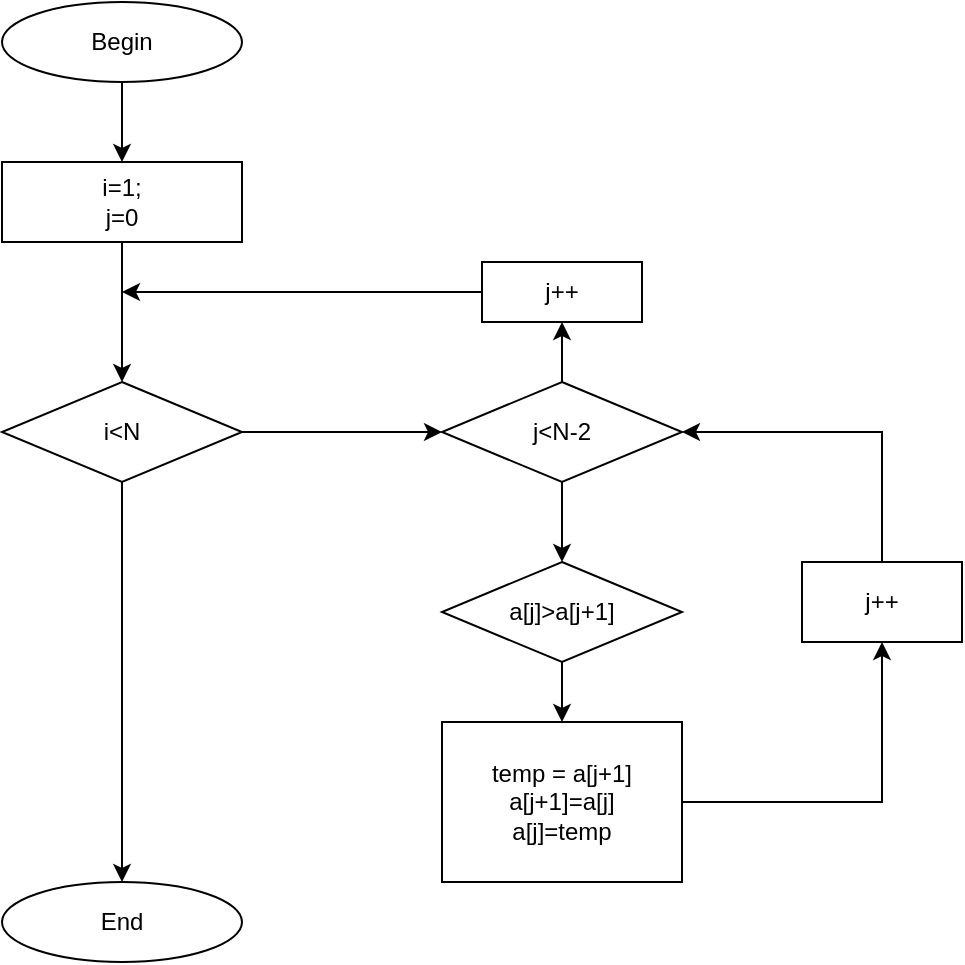 <mxfile version="28.1.1">
  <diagram name="Page-1" id="04vF4BHMbiJNl363inTT">
    <mxGraphModel dx="1188" dy="648" grid="1" gridSize="10" guides="1" tooltips="1" connect="1" arrows="1" fold="1" page="1" pageScale="1" pageWidth="850" pageHeight="1100" math="0" shadow="0">
      <root>
        <mxCell id="0" />
        <mxCell id="1" parent="0" />
        <mxCell id="Xp768wxX1MOLNDLWDE36-3" value="" style="edgeStyle=orthogonalEdgeStyle;rounded=0;orthogonalLoop=1;jettySize=auto;html=1;" edge="1" parent="1" source="Xp768wxX1MOLNDLWDE36-1" target="Xp768wxX1MOLNDLWDE36-2">
          <mxGeometry relative="1" as="geometry" />
        </mxCell>
        <mxCell id="Xp768wxX1MOLNDLWDE36-1" value="Begin" style="ellipse;whiteSpace=wrap;html=1;" vertex="1" parent="1">
          <mxGeometry x="160" y="80" width="120" height="40" as="geometry" />
        </mxCell>
        <mxCell id="Xp768wxX1MOLNDLWDE36-5" value="" style="edgeStyle=orthogonalEdgeStyle;rounded=0;orthogonalLoop=1;jettySize=auto;html=1;" edge="1" parent="1" source="Xp768wxX1MOLNDLWDE36-2" target="Xp768wxX1MOLNDLWDE36-4">
          <mxGeometry relative="1" as="geometry" />
        </mxCell>
        <mxCell id="Xp768wxX1MOLNDLWDE36-2" value="i=1;&lt;br&gt;j=0" style="rounded=0;whiteSpace=wrap;html=1;" vertex="1" parent="1">
          <mxGeometry x="160" y="160" width="120" height="40" as="geometry" />
        </mxCell>
        <mxCell id="Xp768wxX1MOLNDLWDE36-7" style="edgeStyle=orthogonalEdgeStyle;rounded=0;orthogonalLoop=1;jettySize=auto;html=1;exitX=1;exitY=0.5;exitDx=0;exitDy=0;entryX=0;entryY=0.5;entryDx=0;entryDy=0;" edge="1" parent="1" source="Xp768wxX1MOLNDLWDE36-4" target="Xp768wxX1MOLNDLWDE36-6">
          <mxGeometry relative="1" as="geometry" />
        </mxCell>
        <mxCell id="Xp768wxX1MOLNDLWDE36-20" style="edgeStyle=orthogonalEdgeStyle;rounded=0;orthogonalLoop=1;jettySize=auto;html=1;entryX=0.5;entryY=0;entryDx=0;entryDy=0;" edge="1" parent="1" source="Xp768wxX1MOLNDLWDE36-4" target="Xp768wxX1MOLNDLWDE36-19">
          <mxGeometry relative="1" as="geometry" />
        </mxCell>
        <mxCell id="Xp768wxX1MOLNDLWDE36-4" value="i&amp;lt;N" style="rhombus;whiteSpace=wrap;html=1;" vertex="1" parent="1">
          <mxGeometry x="160" y="270" width="120" height="50" as="geometry" />
        </mxCell>
        <mxCell id="Xp768wxX1MOLNDLWDE36-9" style="edgeStyle=orthogonalEdgeStyle;rounded=0;orthogonalLoop=1;jettySize=auto;html=1;entryX=0.5;entryY=0;entryDx=0;entryDy=0;" edge="1" parent="1" source="Xp768wxX1MOLNDLWDE36-6" target="Xp768wxX1MOLNDLWDE36-8">
          <mxGeometry relative="1" as="geometry" />
        </mxCell>
        <mxCell id="Xp768wxX1MOLNDLWDE36-16" style="edgeStyle=orthogonalEdgeStyle;rounded=0;orthogonalLoop=1;jettySize=auto;html=1;entryX=0.5;entryY=1;entryDx=0;entryDy=0;" edge="1" parent="1" source="Xp768wxX1MOLNDLWDE36-6" target="Xp768wxX1MOLNDLWDE36-15">
          <mxGeometry relative="1" as="geometry" />
        </mxCell>
        <mxCell id="Xp768wxX1MOLNDLWDE36-6" value="j&amp;lt;N-2" style="rhombus;whiteSpace=wrap;html=1;" vertex="1" parent="1">
          <mxGeometry x="380" y="270" width="120" height="50" as="geometry" />
        </mxCell>
        <mxCell id="Xp768wxX1MOLNDLWDE36-11" value="" style="edgeStyle=orthogonalEdgeStyle;rounded=0;orthogonalLoop=1;jettySize=auto;html=1;" edge="1" parent="1" source="Xp768wxX1MOLNDLWDE36-8" target="Xp768wxX1MOLNDLWDE36-10">
          <mxGeometry relative="1" as="geometry" />
        </mxCell>
        <mxCell id="Xp768wxX1MOLNDLWDE36-8" value="a[j]&amp;gt;a[j+1]" style="rhombus;whiteSpace=wrap;html=1;" vertex="1" parent="1">
          <mxGeometry x="380" y="360" width="120" height="50" as="geometry" />
        </mxCell>
        <mxCell id="Xp768wxX1MOLNDLWDE36-13" style="edgeStyle=orthogonalEdgeStyle;rounded=0;orthogonalLoop=1;jettySize=auto;html=1;entryX=0.5;entryY=1;entryDx=0;entryDy=0;" edge="1" parent="1" source="Xp768wxX1MOLNDLWDE36-10" target="Xp768wxX1MOLNDLWDE36-12">
          <mxGeometry relative="1" as="geometry" />
        </mxCell>
        <mxCell id="Xp768wxX1MOLNDLWDE36-10" value="temp = a[j+1]&lt;br&gt;a[j+1]=a[j]&lt;br&gt;a[j]=temp" style="rounded=0;whiteSpace=wrap;html=1;" vertex="1" parent="1">
          <mxGeometry x="380" y="440" width="120" height="80" as="geometry" />
        </mxCell>
        <mxCell id="Xp768wxX1MOLNDLWDE36-14" style="edgeStyle=orthogonalEdgeStyle;rounded=0;orthogonalLoop=1;jettySize=auto;html=1;entryX=1;entryY=0.5;entryDx=0;entryDy=0;" edge="1" parent="1" source="Xp768wxX1MOLNDLWDE36-12" target="Xp768wxX1MOLNDLWDE36-6">
          <mxGeometry relative="1" as="geometry">
            <Array as="points">
              <mxPoint x="600" y="295" />
            </Array>
          </mxGeometry>
        </mxCell>
        <mxCell id="Xp768wxX1MOLNDLWDE36-12" value="j++" style="rounded=0;whiteSpace=wrap;html=1;" vertex="1" parent="1">
          <mxGeometry x="560" y="360" width="80" height="40" as="geometry" />
        </mxCell>
        <mxCell id="Xp768wxX1MOLNDLWDE36-18" style="edgeStyle=orthogonalEdgeStyle;rounded=0;orthogonalLoop=1;jettySize=auto;html=1;" edge="1" parent="1" source="Xp768wxX1MOLNDLWDE36-15">
          <mxGeometry relative="1" as="geometry">
            <mxPoint x="220" y="225" as="targetPoint" />
          </mxGeometry>
        </mxCell>
        <mxCell id="Xp768wxX1MOLNDLWDE36-15" value="j++" style="rounded=0;whiteSpace=wrap;html=1;" vertex="1" parent="1">
          <mxGeometry x="400" y="210" width="80" height="30" as="geometry" />
        </mxCell>
        <mxCell id="Xp768wxX1MOLNDLWDE36-19" value="End" style="ellipse;whiteSpace=wrap;html=1;" vertex="1" parent="1">
          <mxGeometry x="160" y="520" width="120" height="40" as="geometry" />
        </mxCell>
      </root>
    </mxGraphModel>
  </diagram>
</mxfile>
